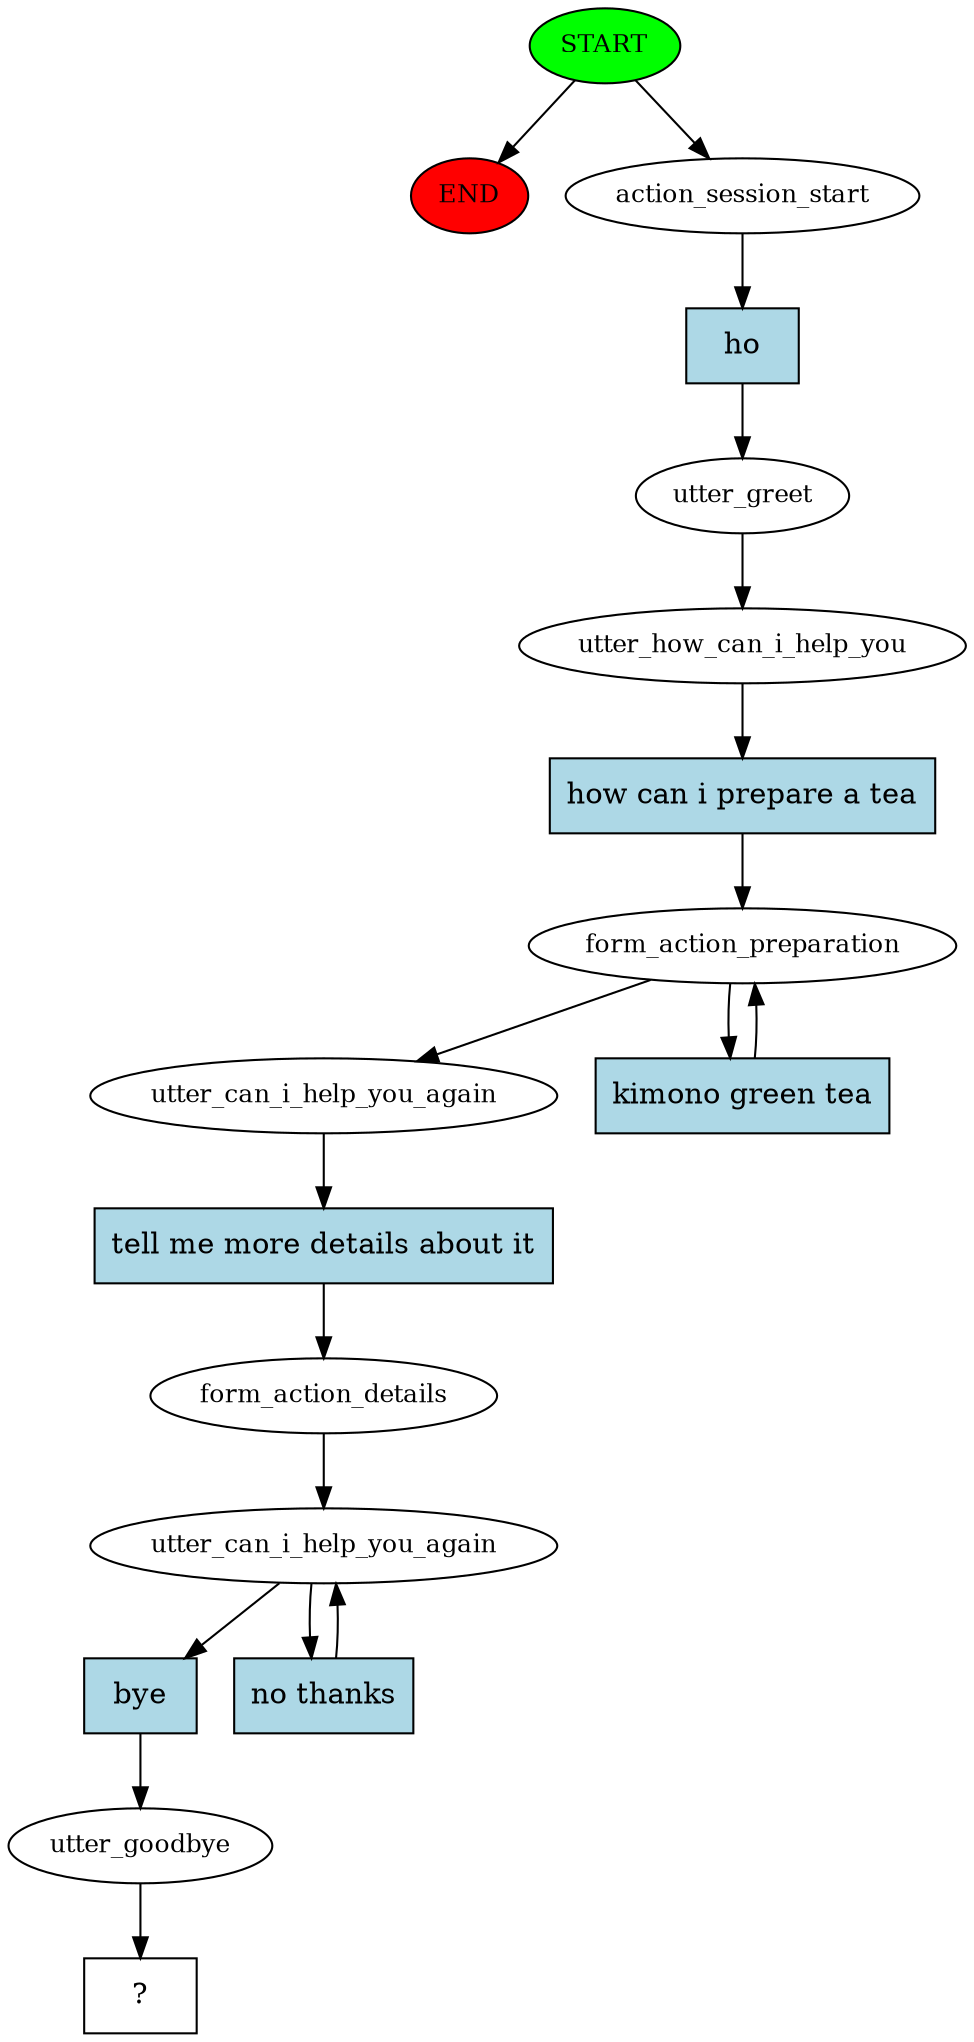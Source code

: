 digraph  {
0 [class="start active", fillcolor=green, fontsize=12, label=START, style=filled];
"-1" [class=end, fillcolor=red, fontsize=12, label=END, style=filled];
1 [class=active, fontsize=12, label=action_session_start];
2 [class=active, fontsize=12, label=utter_greet];
3 [class=active, fontsize=12, label=utter_how_can_i_help_you];
4 [class=active, fontsize=12, label=form_action_preparation];
6 [class=active, fontsize=12, label=utter_can_i_help_you_again];
7 [class=active, fontsize=12, label=form_action_details];
8 [class=active, fontsize=12, label=utter_can_i_help_you_again];
10 [class=active, fontsize=12, label=utter_goodbye];
11 [class="intent dashed active", label="  ?  ", shape=rect];
12 [class="intent active", fillcolor=lightblue, label=ho, shape=rect, style=filled];
13 [class="intent active", fillcolor=lightblue, label="how can i prepare a tea", shape=rect, style=filled];
14 [class="intent active", fillcolor=lightblue, label="kimono green tea", shape=rect, style=filled];
15 [class="intent active", fillcolor=lightblue, label="tell me more details about it", shape=rect, style=filled];
16 [class="intent active", fillcolor=lightblue, label=bye, shape=rect, style=filled];
17 [class="intent active", fillcolor=lightblue, label="no thanks", shape=rect, style=filled];
0 -> "-1"  [class="", key=NONE, label=""];
0 -> 1  [class=active, key=NONE, label=""];
1 -> 12  [class=active, key=0];
2 -> 3  [class=active, key=NONE, label=""];
3 -> 13  [class=active, key=0];
4 -> 6  [class=active, key=NONE, label=""];
4 -> 14  [class=active, key=0];
6 -> 15  [class=active, key=0];
7 -> 8  [class=active, key=NONE, label=""];
8 -> 16  [class=active, key=0];
8 -> 17  [class=active, key=0];
10 -> 11  [class=active, key=NONE, label=""];
12 -> 2  [class=active, key=0];
13 -> 4  [class=active, key=0];
14 -> 4  [class=active, key=0];
15 -> 7  [class=active, key=0];
16 -> 10  [class=active, key=0];
17 -> 8  [class=active, key=0];
}
